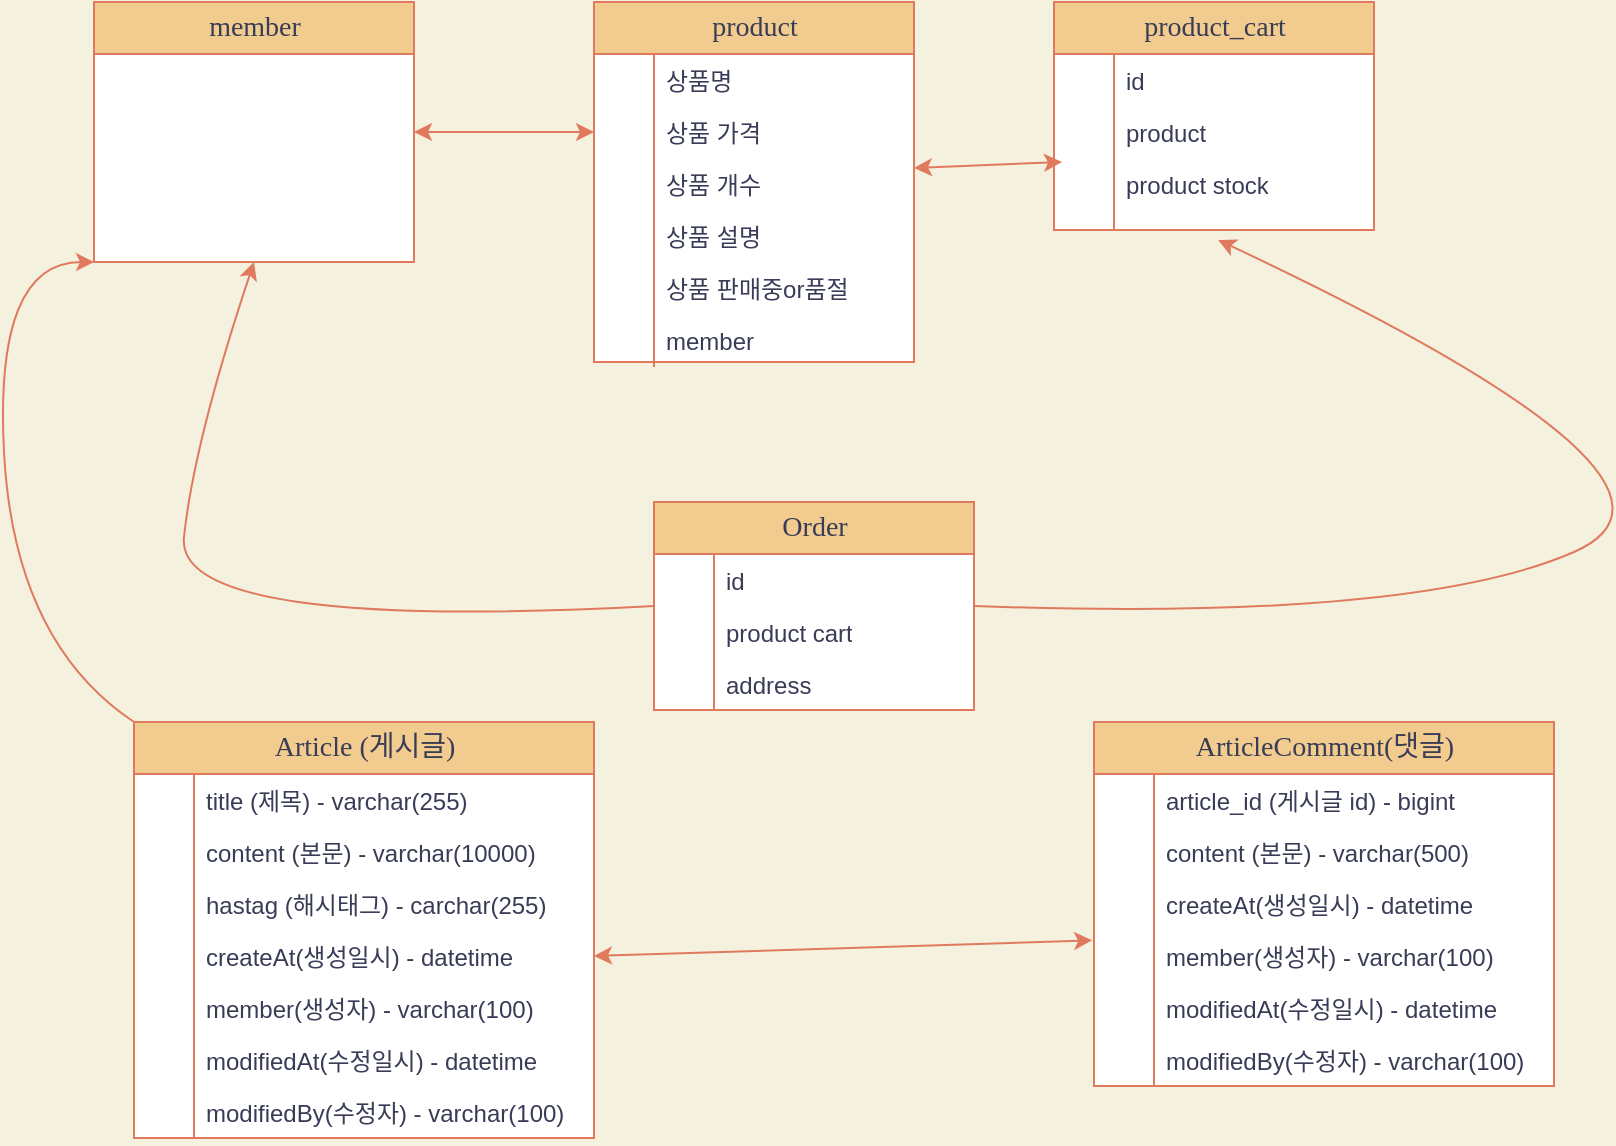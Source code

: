 <mxfile version="20.5.1" type="github">
  <diagram name="Page-1" id="e56a1550-8fbb-45ad-956c-1786394a9013">
    <mxGraphModel dx="995" dy="688" grid="1" gridSize="10" guides="1" tooltips="1" connect="1" arrows="1" fold="1" page="1" pageScale="1" pageWidth="1100" pageHeight="850" background="#F4F1DE" math="0" shadow="0">
      <root>
        <mxCell id="0" />
        <mxCell id="1" parent="0" />
        <mxCell id="2e49270ec7c68f3f-1" value="member" style="swimlane;html=1;fontStyle=0;childLayout=stackLayout;horizontal=1;startSize=26;fillColor=#F2CC8F;horizontalStack=0;resizeParent=1;resizeLast=0;collapsible=1;marginBottom=0;swimlaneFillColor=#ffffff;align=center;rounded=0;shadow=0;comic=0;labelBackgroundColor=none;strokeWidth=1;fontFamily=Verdana;fontSize=14;strokeColor=#E07A5F;fontColor=#393C56;" parent="1" vertex="1">
          <mxGeometry x="100" y="260" width="160" height="130" as="geometry" />
        </mxCell>
        <mxCell id="2e49270ec7c68f3f-8" value="product" style="swimlane;html=1;fontStyle=0;childLayout=stackLayout;horizontal=1;startSize=26;fillColor=#F2CC8F;horizontalStack=0;resizeParent=1;resizeLast=0;collapsible=1;marginBottom=0;swimlaneFillColor=#ffffff;align=center;rounded=0;shadow=0;comic=0;labelBackgroundColor=none;strokeWidth=1;fontFamily=Verdana;fontSize=14;swimlaneLine=1;strokeColor=#E07A5F;fontColor=#393C56;" parent="1" vertex="1">
          <mxGeometry x="350" y="260" width="160" height="180" as="geometry" />
        </mxCell>
        <mxCell id="2e49270ec7c68f3f-13" value="상품명&lt;span style=&quot;white-space: pre;&quot;&gt;	&lt;/span&gt;" style="shape=partialRectangle;top=0;left=0;right=0;bottom=0;html=1;align=left;verticalAlign=top;fillColor=none;spacingLeft=34;spacingRight=4;whiteSpace=wrap;overflow=hidden;rotatable=0;points=[[0,0.5],[1,0.5]];portConstraint=eastwest;dropTarget=0;strokeColor=#E07A5F;fontColor=#393C56;" parent="2e49270ec7c68f3f-8" vertex="1">
          <mxGeometry y="26" width="160" height="26" as="geometry" />
        </mxCell>
        <mxCell id="2e49270ec7c68f3f-14" value="" style="shape=partialRectangle;top=0;left=0;bottom=0;html=1;fillColor=none;align=left;verticalAlign=top;spacingLeft=4;spacingRight=4;whiteSpace=wrap;overflow=hidden;rotatable=0;points=[];portConstraint=eastwest;part=1;strokeColor=#E07A5F;fontColor=#393C56;" parent="2e49270ec7c68f3f-13" vertex="1" connectable="0">
          <mxGeometry width="30" height="26" as="geometry" />
        </mxCell>
        <mxCell id="2e49270ec7c68f3f-15" value="상품 가격&lt;span style=&quot;white-space: pre;&quot;&gt;	&lt;/span&gt;" style="shape=partialRectangle;top=0;left=0;right=0;bottom=0;html=1;align=left;verticalAlign=top;fillColor=none;spacingLeft=34;spacingRight=4;whiteSpace=wrap;overflow=hidden;rotatable=0;points=[[0,0.5],[1,0.5]];portConstraint=eastwest;dropTarget=0;strokeColor=#E07A5F;fontColor=#393C56;" parent="2e49270ec7c68f3f-8" vertex="1">
          <mxGeometry y="52" width="160" height="26" as="geometry" />
        </mxCell>
        <mxCell id="2e49270ec7c68f3f-16" value="" style="shape=partialRectangle;top=0;left=0;bottom=0;html=1;fillColor=none;align=left;verticalAlign=top;spacingLeft=4;spacingRight=4;whiteSpace=wrap;overflow=hidden;rotatable=0;points=[];portConstraint=eastwest;part=1;strokeColor=#E07A5F;fontColor=#393C56;" parent="2e49270ec7c68f3f-15" vertex="1" connectable="0">
          <mxGeometry width="30" height="26" as="geometry" />
        </mxCell>
        <mxCell id="5-Mc-pilX_fvRu77nyS3-24" value="상품 개수" style="shape=partialRectangle;top=0;left=0;right=0;bottom=0;html=1;align=left;verticalAlign=top;fillColor=none;spacingLeft=34;spacingRight=4;whiteSpace=wrap;overflow=hidden;rotatable=0;points=[[0,0.5],[1,0.5]];portConstraint=eastwest;dropTarget=0;strokeColor=#E07A5F;fontColor=#393C56;" vertex="1" parent="2e49270ec7c68f3f-8">
          <mxGeometry y="78" width="160" height="26" as="geometry" />
        </mxCell>
        <mxCell id="5-Mc-pilX_fvRu77nyS3-25" value="" style="shape=partialRectangle;top=0;left=0;bottom=0;html=1;fillColor=none;align=left;verticalAlign=top;spacingLeft=4;spacingRight=4;whiteSpace=wrap;overflow=hidden;rotatable=0;points=[];portConstraint=eastwest;part=1;strokeColor=#E07A5F;fontColor=#393C56;" vertex="1" connectable="0" parent="5-Mc-pilX_fvRu77nyS3-24">
          <mxGeometry width="30" height="26" as="geometry" />
        </mxCell>
        <mxCell id="5-Mc-pilX_fvRu77nyS3-28" value="상품 설명" style="shape=partialRectangle;top=0;left=0;right=0;bottom=0;html=1;align=left;verticalAlign=top;fillColor=none;spacingLeft=34;spacingRight=4;whiteSpace=wrap;overflow=hidden;rotatable=0;points=[[0,0.5],[1,0.5]];portConstraint=eastwest;dropTarget=0;strokeColor=#E07A5F;fontColor=#393C56;" vertex="1" parent="2e49270ec7c68f3f-8">
          <mxGeometry y="104" width="160" height="26" as="geometry" />
        </mxCell>
        <mxCell id="5-Mc-pilX_fvRu77nyS3-29" value="" style="shape=partialRectangle;top=0;left=0;bottom=0;html=1;fillColor=none;align=left;verticalAlign=top;spacingLeft=4;spacingRight=4;whiteSpace=wrap;overflow=hidden;rotatable=0;points=[];portConstraint=eastwest;part=1;strokeColor=#E07A5F;fontColor=#393C56;" vertex="1" connectable="0" parent="5-Mc-pilX_fvRu77nyS3-28">
          <mxGeometry width="30" height="26" as="geometry" />
        </mxCell>
        <mxCell id="5-Mc-pilX_fvRu77nyS3-30" value="상품 판매중or품절" style="shape=partialRectangle;top=0;left=0;right=0;bottom=0;html=1;align=left;verticalAlign=top;fillColor=none;spacingLeft=34;spacingRight=4;whiteSpace=wrap;overflow=hidden;rotatable=0;points=[[0,0.5],[1,0.5]];portConstraint=eastwest;dropTarget=0;strokeColor=#E07A5F;fontColor=#393C56;" vertex="1" parent="2e49270ec7c68f3f-8">
          <mxGeometry y="130" width="160" height="26" as="geometry" />
        </mxCell>
        <mxCell id="5-Mc-pilX_fvRu77nyS3-31" value="" style="shape=partialRectangle;top=0;left=0;bottom=0;html=1;fillColor=none;align=left;verticalAlign=top;spacingLeft=4;spacingRight=4;whiteSpace=wrap;overflow=hidden;rotatable=0;points=[];portConstraint=eastwest;part=1;strokeColor=#E07A5F;fontColor=#393C56;" vertex="1" connectable="0" parent="5-Mc-pilX_fvRu77nyS3-30">
          <mxGeometry width="30" height="26" as="geometry" />
        </mxCell>
        <mxCell id="5-Mc-pilX_fvRu77nyS3-7" value="product_cart" style="swimlane;html=1;fontStyle=0;childLayout=stackLayout;horizontal=1;startSize=26;fillColor=#F2CC8F;horizontalStack=0;resizeParent=1;resizeLast=0;collapsible=1;marginBottom=0;swimlaneFillColor=#ffffff;align=center;rounded=0;shadow=0;comic=0;labelBackgroundColor=none;strokeWidth=1;fontFamily=Verdana;fontSize=14;swimlaneLine=1;strokeColor=#E07A5F;fontColor=#393C56;" vertex="1" parent="1">
          <mxGeometry x="580" y="260" width="160" height="114" as="geometry" />
        </mxCell>
        <mxCell id="5-Mc-pilX_fvRu77nyS3-10" value="id" style="shape=partialRectangle;top=0;left=0;right=0;bottom=0;html=1;align=left;verticalAlign=top;fillColor=none;spacingLeft=34;spacingRight=4;whiteSpace=wrap;overflow=hidden;rotatable=0;points=[[0,0.5],[1,0.5]];portConstraint=eastwest;dropTarget=0;strokeColor=#E07A5F;fontColor=#393C56;" vertex="1" parent="5-Mc-pilX_fvRu77nyS3-7">
          <mxGeometry y="26" width="160" height="26" as="geometry" />
        </mxCell>
        <mxCell id="5-Mc-pilX_fvRu77nyS3-11" value="" style="shape=partialRectangle;top=0;left=0;bottom=0;html=1;fillColor=none;align=left;verticalAlign=top;spacingLeft=4;spacingRight=4;whiteSpace=wrap;overflow=hidden;rotatable=0;points=[];portConstraint=eastwest;part=1;strokeColor=#E07A5F;fontColor=#393C56;" vertex="1" connectable="0" parent="5-Mc-pilX_fvRu77nyS3-10">
          <mxGeometry width="30" height="26" as="geometry" />
        </mxCell>
        <mxCell id="5-Mc-pilX_fvRu77nyS3-12" value="product" style="shape=partialRectangle;top=0;left=0;right=0;bottom=0;html=1;align=left;verticalAlign=top;fillColor=none;spacingLeft=34;spacingRight=4;whiteSpace=wrap;overflow=hidden;rotatable=0;points=[[0,0.5],[1,0.5]];portConstraint=eastwest;dropTarget=0;strokeColor=#E07A5F;fontColor=#393C56;" vertex="1" parent="5-Mc-pilX_fvRu77nyS3-7">
          <mxGeometry y="52" width="160" height="26" as="geometry" />
        </mxCell>
        <mxCell id="5-Mc-pilX_fvRu77nyS3-13" value="" style="shape=partialRectangle;top=0;left=0;bottom=0;html=1;fillColor=none;align=left;verticalAlign=top;spacingLeft=4;spacingRight=4;whiteSpace=wrap;overflow=hidden;rotatable=0;points=[];portConstraint=eastwest;part=1;strokeColor=#E07A5F;fontColor=#393C56;" vertex="1" connectable="0" parent="5-Mc-pilX_fvRu77nyS3-12">
          <mxGeometry width="30" height="26" as="geometry" />
        </mxCell>
        <mxCell id="5-Mc-pilX_fvRu77nyS3-14" value="product stock" style="shape=partialRectangle;top=0;left=0;right=0;bottom=0;html=1;align=left;verticalAlign=top;fillColor=none;spacingLeft=34;spacingRight=4;whiteSpace=wrap;overflow=hidden;rotatable=0;points=[[0,0.5],[1,0.5]];portConstraint=eastwest;dropTarget=0;strokeColor=#E07A5F;fontColor=#393C56;" vertex="1" parent="5-Mc-pilX_fvRu77nyS3-7">
          <mxGeometry y="78" width="160" height="26" as="geometry" />
        </mxCell>
        <mxCell id="5-Mc-pilX_fvRu77nyS3-15" value="" style="shape=partialRectangle;top=0;left=0;bottom=0;html=1;fillColor=none;align=left;verticalAlign=top;spacingLeft=4;spacingRight=4;whiteSpace=wrap;overflow=hidden;rotatable=0;points=[];portConstraint=eastwest;part=1;strokeColor=#E07A5F;fontColor=#393C56;" vertex="1" connectable="0" parent="5-Mc-pilX_fvRu77nyS3-14">
          <mxGeometry width="30" height="26" as="geometry" />
        </mxCell>
        <mxCell id="5-Mc-pilX_fvRu77nyS3-16" value="" style="shape=partialRectangle;top=0;left=0;right=0;bottom=0;html=1;align=left;verticalAlign=top;fillColor=none;spacingLeft=34;spacingRight=4;whiteSpace=wrap;overflow=hidden;rotatable=0;points=[[0,0.5],[1,0.5]];portConstraint=eastwest;dropTarget=0;strokeColor=#E07A5F;fontColor=#393C56;" vertex="1" parent="5-Mc-pilX_fvRu77nyS3-7">
          <mxGeometry y="104" width="160" height="10" as="geometry" />
        </mxCell>
        <mxCell id="5-Mc-pilX_fvRu77nyS3-17" value="" style="shape=partialRectangle;top=0;left=0;bottom=0;html=1;fillColor=none;align=left;verticalAlign=top;spacingLeft=4;spacingRight=4;whiteSpace=wrap;overflow=hidden;rotatable=0;points=[];portConstraint=eastwest;part=1;strokeColor=#E07A5F;fontColor=#393C56;" vertex="1" connectable="0" parent="5-Mc-pilX_fvRu77nyS3-16">
          <mxGeometry width="30" height="10" as="geometry" />
        </mxCell>
        <mxCell id="5-Mc-pilX_fvRu77nyS3-26" value="" style="endArrow=classic;startArrow=classic;html=1;rounded=0;exitX=1;exitY=0.5;exitDx=0;exitDy=0;entryX=0;entryY=0.5;entryDx=0;entryDy=0;labelBackgroundColor=#F4F1DE;strokeColor=#E07A5F;fontColor=#393C56;" edge="1" parent="1" source="2e49270ec7c68f3f-1" target="2e49270ec7c68f3f-15">
          <mxGeometry width="50" height="50" relative="1" as="geometry">
            <mxPoint x="260" y="299" as="sourcePoint" />
            <mxPoint x="860" y="550" as="targetPoint" />
          </mxGeometry>
        </mxCell>
        <mxCell id="5-Mc-pilX_fvRu77nyS3-27" value="" style="endArrow=classic;startArrow=classic;html=1;rounded=0;exitX=1;exitY=1.192;exitDx=0;exitDy=0;exitPerimeter=0;entryX=0.025;entryY=0.077;entryDx=0;entryDy=0;entryPerimeter=0;labelBackgroundColor=#F4F1DE;strokeColor=#E07A5F;fontColor=#393C56;" edge="1" parent="1" source="2e49270ec7c68f3f-15" target="5-Mc-pilX_fvRu77nyS3-14">
          <mxGeometry width="50" height="50" relative="1" as="geometry">
            <mxPoint x="500" y="348" as="sourcePoint" />
            <mxPoint x="580" y="350" as="targetPoint" />
          </mxGeometry>
        </mxCell>
        <mxCell id="5-Mc-pilX_fvRu77nyS3-32" value="member" style="shape=partialRectangle;top=0;left=0;right=0;bottom=0;html=1;align=left;verticalAlign=top;fillColor=none;spacingLeft=34;spacingRight=4;whiteSpace=wrap;overflow=hidden;rotatable=0;points=[[0,0.5],[1,0.5]];portConstraint=eastwest;dropTarget=0;strokeColor=#E07A5F;fontColor=#393C56;" vertex="1" parent="1">
          <mxGeometry x="350" y="416" width="160" height="26" as="geometry" />
        </mxCell>
        <mxCell id="5-Mc-pilX_fvRu77nyS3-33" value="" style="shape=partialRectangle;top=0;left=0;bottom=0;html=1;fillColor=none;align=left;verticalAlign=top;spacingLeft=4;spacingRight=4;whiteSpace=wrap;overflow=hidden;rotatable=0;points=[];portConstraint=eastwest;part=1;strokeColor=#E07A5F;fontColor=#393C56;" vertex="1" connectable="0" parent="5-Mc-pilX_fvRu77nyS3-32">
          <mxGeometry width="30" height="26" as="geometry" />
        </mxCell>
        <mxCell id="5-Mc-pilX_fvRu77nyS3-34" value="Order" style="swimlane;html=1;fontStyle=0;childLayout=stackLayout;horizontal=1;startSize=26;fillColor=#F2CC8F;horizontalStack=0;resizeParent=1;resizeLast=0;collapsible=1;marginBottom=0;swimlaneFillColor=#ffffff;align=center;rounded=0;shadow=0;comic=0;labelBackgroundColor=none;strokeWidth=1;fontFamily=Verdana;fontSize=14;strokeColor=#E07A5F;fontColor=#393C56;" vertex="1" parent="1">
          <mxGeometry x="380" y="510" width="160" height="104" as="geometry" />
        </mxCell>
        <mxCell id="5-Mc-pilX_fvRu77nyS3-41" value="id" style="shape=partialRectangle;top=0;left=0;right=0;bottom=0;html=1;align=left;verticalAlign=top;fillColor=none;spacingLeft=34;spacingRight=4;whiteSpace=wrap;overflow=hidden;rotatable=0;points=[[0,0.5],[1,0.5]];portConstraint=eastwest;dropTarget=0;strokeColor=#E07A5F;fontColor=#393C56;" vertex="1" parent="5-Mc-pilX_fvRu77nyS3-34">
          <mxGeometry y="26" width="160" height="26" as="geometry" />
        </mxCell>
        <mxCell id="5-Mc-pilX_fvRu77nyS3-42" value="" style="shape=partialRectangle;top=0;left=0;bottom=0;html=1;fillColor=none;align=left;verticalAlign=top;spacingLeft=4;spacingRight=4;whiteSpace=wrap;overflow=hidden;rotatable=0;points=[];portConstraint=eastwest;part=1;strokeColor=#E07A5F;fontColor=#393C56;" vertex="1" connectable="0" parent="5-Mc-pilX_fvRu77nyS3-41">
          <mxGeometry width="30" height="26" as="geometry" />
        </mxCell>
        <mxCell id="5-Mc-pilX_fvRu77nyS3-43" value="product cart" style="shape=partialRectangle;top=0;left=0;right=0;bottom=0;html=1;align=left;verticalAlign=top;fillColor=none;spacingLeft=34;spacingRight=4;whiteSpace=wrap;overflow=hidden;rotatable=0;points=[[0,0.5],[1,0.5]];portConstraint=eastwest;dropTarget=0;strokeColor=#E07A5F;fontColor=#393C56;" vertex="1" parent="5-Mc-pilX_fvRu77nyS3-34">
          <mxGeometry y="52" width="160" height="26" as="geometry" />
        </mxCell>
        <mxCell id="5-Mc-pilX_fvRu77nyS3-44" value="" style="shape=partialRectangle;top=0;left=0;bottom=0;html=1;fillColor=none;align=left;verticalAlign=top;spacingLeft=4;spacingRight=4;whiteSpace=wrap;overflow=hidden;rotatable=0;points=[];portConstraint=eastwest;part=1;strokeColor=#E07A5F;fontColor=#393C56;" vertex="1" connectable="0" parent="5-Mc-pilX_fvRu77nyS3-43">
          <mxGeometry width="30" height="26" as="geometry" />
        </mxCell>
        <mxCell id="5-Mc-pilX_fvRu77nyS3-45" value="address" style="shape=partialRectangle;top=0;left=0;right=0;bottom=0;html=1;align=left;verticalAlign=top;fillColor=none;spacingLeft=34;spacingRight=4;whiteSpace=wrap;overflow=hidden;rotatable=0;points=[[0,0.5],[1,0.5]];portConstraint=eastwest;dropTarget=0;strokeColor=#E07A5F;fontColor=#393C56;" vertex="1" parent="5-Mc-pilX_fvRu77nyS3-34">
          <mxGeometry y="78" width="160" height="26" as="geometry" />
        </mxCell>
        <mxCell id="5-Mc-pilX_fvRu77nyS3-46" value="" style="shape=partialRectangle;top=0;left=0;bottom=0;html=1;fillColor=none;align=left;verticalAlign=top;spacingLeft=4;spacingRight=4;whiteSpace=wrap;overflow=hidden;rotatable=0;points=[];portConstraint=eastwest;part=1;strokeColor=#E07A5F;fontColor=#393C56;" vertex="1" connectable="0" parent="5-Mc-pilX_fvRu77nyS3-45">
          <mxGeometry width="30" height="26" as="geometry" />
        </mxCell>
        <mxCell id="5-Mc-pilX_fvRu77nyS3-39" value="" style="curved=1;endArrow=classic;html=1;rounded=0;entryX=0.5;entryY=1;entryDx=0;entryDy=0;exitX=0;exitY=0.5;exitDx=0;exitDy=0;labelBackgroundColor=#F4F1DE;strokeColor=#E07A5F;fontColor=#393C56;" edge="1" parent="1" source="5-Mc-pilX_fvRu77nyS3-34" target="2e49270ec7c68f3f-1">
          <mxGeometry width="50" height="50" relative="1" as="geometry">
            <mxPoint x="370" y="490" as="sourcePoint" />
            <mxPoint x="420" y="440" as="targetPoint" />
            <Array as="points">
              <mxPoint x="140" y="575" />
              <mxPoint x="150" y="480" />
            </Array>
          </mxGeometry>
        </mxCell>
        <mxCell id="5-Mc-pilX_fvRu77nyS3-40" value="" style="curved=1;endArrow=classic;html=1;rounded=0;entryX=0.513;entryY=1.5;entryDx=0;entryDy=0;exitX=1;exitY=0.5;exitDx=0;exitDy=0;entryPerimeter=0;labelBackgroundColor=#F4F1DE;strokeColor=#E07A5F;fontColor=#393C56;" edge="1" parent="1" source="5-Mc-pilX_fvRu77nyS3-34" target="5-Mc-pilX_fvRu77nyS3-16">
          <mxGeometry width="50" height="50" relative="1" as="geometry">
            <mxPoint x="390" y="585" as="sourcePoint" />
            <mxPoint x="190" y="400" as="targetPoint" />
            <Array as="points">
              <mxPoint x="760" y="570" />
              <mxPoint x="920" y="500" />
            </Array>
          </mxGeometry>
        </mxCell>
        <mxCell id="5-Mc-pilX_fvRu77nyS3-49" value="Article (게시글)" style="swimlane;html=1;fontStyle=0;childLayout=stackLayout;horizontal=1;startSize=26;fillColor=#F2CC8F;horizontalStack=0;resizeParent=1;resizeLast=0;collapsible=1;marginBottom=0;swimlaneFillColor=#ffffff;align=center;rounded=0;shadow=0;comic=0;labelBackgroundColor=none;strokeWidth=1;fontFamily=Verdana;fontSize=14;strokeColor=#E07A5F;fontColor=#393C56;" vertex="1" parent="1">
          <mxGeometry x="120" y="620" width="230" height="208" as="geometry" />
        </mxCell>
        <mxCell id="5-Mc-pilX_fvRu77nyS3-50" value="title (제목) - varchar(255)" style="shape=partialRectangle;top=0;left=0;right=0;bottom=0;html=1;align=left;verticalAlign=top;fillColor=none;spacingLeft=34;spacingRight=4;whiteSpace=wrap;overflow=hidden;rotatable=0;points=[[0,0.5],[1,0.5]];portConstraint=eastwest;dropTarget=0;strokeColor=#E07A5F;fontColor=#393C56;" vertex="1" parent="5-Mc-pilX_fvRu77nyS3-49">
          <mxGeometry y="26" width="230" height="26" as="geometry" />
        </mxCell>
        <mxCell id="5-Mc-pilX_fvRu77nyS3-51" value="" style="shape=partialRectangle;top=0;left=0;bottom=0;html=1;fillColor=none;align=left;verticalAlign=top;spacingLeft=4;spacingRight=4;whiteSpace=wrap;overflow=hidden;rotatable=0;points=[];portConstraint=eastwest;part=1;strokeColor=#E07A5F;fontColor=#393C56;" vertex="1" connectable="0" parent="5-Mc-pilX_fvRu77nyS3-50">
          <mxGeometry width="30" height="26" as="geometry" />
        </mxCell>
        <mxCell id="5-Mc-pilX_fvRu77nyS3-52" value="content (본문) - varchar(10000)" style="shape=partialRectangle;top=0;left=0;right=0;bottom=0;html=1;align=left;verticalAlign=top;fillColor=none;spacingLeft=34;spacingRight=4;whiteSpace=wrap;overflow=hidden;rotatable=0;points=[[0,0.5],[1,0.5]];portConstraint=eastwest;dropTarget=0;strokeColor=#E07A5F;fontColor=#393C56;" vertex="1" parent="5-Mc-pilX_fvRu77nyS3-49">
          <mxGeometry y="52" width="230" height="26" as="geometry" />
        </mxCell>
        <mxCell id="5-Mc-pilX_fvRu77nyS3-53" value="" style="shape=partialRectangle;top=0;left=0;bottom=0;html=1;fillColor=none;align=left;verticalAlign=top;spacingLeft=4;spacingRight=4;whiteSpace=wrap;overflow=hidden;rotatable=0;points=[];portConstraint=eastwest;part=1;strokeColor=#E07A5F;fontColor=#393C56;" vertex="1" connectable="0" parent="5-Mc-pilX_fvRu77nyS3-52">
          <mxGeometry width="30" height="26" as="geometry" />
        </mxCell>
        <mxCell id="5-Mc-pilX_fvRu77nyS3-54" value="hastag (해시태그) - carchar(255)" style="shape=partialRectangle;top=0;left=0;right=0;bottom=0;html=1;align=left;verticalAlign=top;fillColor=none;spacingLeft=34;spacingRight=4;whiteSpace=wrap;overflow=hidden;rotatable=0;points=[[0,0.5],[1,0.5]];portConstraint=eastwest;dropTarget=0;strokeColor=#E07A5F;fontColor=#393C56;" vertex="1" parent="5-Mc-pilX_fvRu77nyS3-49">
          <mxGeometry y="78" width="230" height="26" as="geometry" />
        </mxCell>
        <mxCell id="5-Mc-pilX_fvRu77nyS3-55" value="" style="shape=partialRectangle;top=0;left=0;bottom=0;html=1;fillColor=none;align=left;verticalAlign=top;spacingLeft=4;spacingRight=4;whiteSpace=wrap;overflow=hidden;rotatable=0;points=[];portConstraint=eastwest;part=1;strokeColor=#E07A5F;fontColor=#393C56;" vertex="1" connectable="0" parent="5-Mc-pilX_fvRu77nyS3-54">
          <mxGeometry width="30" height="26" as="geometry" />
        </mxCell>
        <mxCell id="5-Mc-pilX_fvRu77nyS3-56" value="createAt(생성일시) - datetime" style="shape=partialRectangle;top=0;left=0;right=0;bottom=0;html=1;align=left;verticalAlign=top;fillColor=none;spacingLeft=34;spacingRight=4;whiteSpace=wrap;overflow=hidden;rotatable=0;points=[[0,0.5],[1,0.5]];portConstraint=eastwest;dropTarget=0;strokeColor=#E07A5F;fontColor=#393C56;" vertex="1" parent="5-Mc-pilX_fvRu77nyS3-49">
          <mxGeometry y="104" width="230" height="26" as="geometry" />
        </mxCell>
        <mxCell id="5-Mc-pilX_fvRu77nyS3-57" value="" style="shape=partialRectangle;top=0;left=0;bottom=0;html=1;fillColor=none;align=left;verticalAlign=top;spacingLeft=4;spacingRight=4;whiteSpace=wrap;overflow=hidden;rotatable=0;points=[];portConstraint=eastwest;part=1;strokeColor=#E07A5F;fontColor=#393C56;" vertex="1" connectable="0" parent="5-Mc-pilX_fvRu77nyS3-56">
          <mxGeometry width="30" height="26" as="geometry" />
        </mxCell>
        <mxCell id="5-Mc-pilX_fvRu77nyS3-58" value="member(생성자) - varchar(100)" style="shape=partialRectangle;top=0;left=0;right=0;bottom=0;html=1;align=left;verticalAlign=top;fillColor=none;spacingLeft=34;spacingRight=4;whiteSpace=wrap;overflow=hidden;rotatable=0;points=[[0,0.5],[1,0.5]];portConstraint=eastwest;dropTarget=0;strokeColor=#E07A5F;fontColor=#393C56;" vertex="1" parent="5-Mc-pilX_fvRu77nyS3-49">
          <mxGeometry y="130" width="230" height="26" as="geometry" />
        </mxCell>
        <mxCell id="5-Mc-pilX_fvRu77nyS3-59" value="" style="shape=partialRectangle;top=0;left=0;bottom=0;html=1;fillColor=none;align=left;verticalAlign=top;spacingLeft=4;spacingRight=4;whiteSpace=wrap;overflow=hidden;rotatable=0;points=[];portConstraint=eastwest;part=1;strokeColor=#E07A5F;fontColor=#393C56;" vertex="1" connectable="0" parent="5-Mc-pilX_fvRu77nyS3-58">
          <mxGeometry width="30" height="26" as="geometry" />
        </mxCell>
        <mxCell id="5-Mc-pilX_fvRu77nyS3-60" value="modifiedAt(수정일시) - datetime" style="shape=partialRectangle;top=0;left=0;right=0;bottom=0;html=1;align=left;verticalAlign=top;fillColor=none;spacingLeft=34;spacingRight=4;whiteSpace=wrap;overflow=hidden;rotatable=0;points=[[0,0.5],[1,0.5]];portConstraint=eastwest;dropTarget=0;strokeColor=#E07A5F;fontColor=#393C56;" vertex="1" parent="5-Mc-pilX_fvRu77nyS3-49">
          <mxGeometry y="156" width="230" height="26" as="geometry" />
        </mxCell>
        <mxCell id="5-Mc-pilX_fvRu77nyS3-61" value="" style="shape=partialRectangle;top=0;left=0;bottom=0;html=1;fillColor=none;align=left;verticalAlign=top;spacingLeft=4;spacingRight=4;whiteSpace=wrap;overflow=hidden;rotatable=0;points=[];portConstraint=eastwest;part=1;strokeColor=#E07A5F;fontColor=#393C56;" vertex="1" connectable="0" parent="5-Mc-pilX_fvRu77nyS3-60">
          <mxGeometry width="30" height="26" as="geometry" />
        </mxCell>
        <mxCell id="5-Mc-pilX_fvRu77nyS3-62" value="modifiedBy(수정자) - varchar(100)" style="shape=partialRectangle;top=0;left=0;right=0;bottom=0;html=1;align=left;verticalAlign=top;fillColor=none;spacingLeft=34;spacingRight=4;whiteSpace=wrap;overflow=hidden;rotatable=0;points=[[0,0.5],[1,0.5]];portConstraint=eastwest;dropTarget=0;strokeColor=#E07A5F;fontColor=#393C56;" vertex="1" parent="5-Mc-pilX_fvRu77nyS3-49">
          <mxGeometry y="182" width="230" height="26" as="geometry" />
        </mxCell>
        <mxCell id="5-Mc-pilX_fvRu77nyS3-63" value="" style="shape=partialRectangle;top=0;left=0;bottom=0;html=1;fillColor=none;align=left;verticalAlign=top;spacingLeft=4;spacingRight=4;whiteSpace=wrap;overflow=hidden;rotatable=0;points=[];portConstraint=eastwest;part=1;strokeColor=#E07A5F;fontColor=#393C56;" vertex="1" connectable="0" parent="5-Mc-pilX_fvRu77nyS3-62">
          <mxGeometry width="30" height="26" as="geometry" />
        </mxCell>
        <mxCell id="5-Mc-pilX_fvRu77nyS3-64" value="ArticleComment(댓글)" style="swimlane;html=1;fontStyle=0;childLayout=stackLayout;horizontal=1;startSize=26;fillColor=#F2CC8F;horizontalStack=0;resizeParent=1;resizeLast=0;collapsible=1;marginBottom=0;swimlaneFillColor=#ffffff;align=center;rounded=0;shadow=0;comic=0;labelBackgroundColor=none;strokeWidth=1;fontFamily=Verdana;fontSize=14;strokeColor=#E07A5F;fontColor=#393C56;" vertex="1" parent="1">
          <mxGeometry x="600" y="620" width="230" height="182" as="geometry" />
        </mxCell>
        <mxCell id="5-Mc-pilX_fvRu77nyS3-65" value="article_id (게시글 id) - bigint" style="shape=partialRectangle;top=0;left=0;right=0;bottom=0;html=1;align=left;verticalAlign=top;fillColor=none;spacingLeft=34;spacingRight=4;whiteSpace=wrap;overflow=hidden;rotatable=0;points=[[0,0.5],[1,0.5]];portConstraint=eastwest;dropTarget=0;strokeColor=#E07A5F;fontColor=#393C56;" vertex="1" parent="5-Mc-pilX_fvRu77nyS3-64">
          <mxGeometry y="26" width="230" height="26" as="geometry" />
        </mxCell>
        <mxCell id="5-Mc-pilX_fvRu77nyS3-66" value="" style="shape=partialRectangle;top=0;left=0;bottom=0;html=1;fillColor=none;align=left;verticalAlign=top;spacingLeft=4;spacingRight=4;whiteSpace=wrap;overflow=hidden;rotatable=0;points=[];portConstraint=eastwest;part=1;strokeColor=#E07A5F;fontColor=#393C56;" vertex="1" connectable="0" parent="5-Mc-pilX_fvRu77nyS3-65">
          <mxGeometry width="30" height="26" as="geometry" />
        </mxCell>
        <mxCell id="5-Mc-pilX_fvRu77nyS3-67" value="content (본문) - varchar(500)" style="shape=partialRectangle;top=0;left=0;right=0;bottom=0;html=1;align=left;verticalAlign=top;fillColor=none;spacingLeft=34;spacingRight=4;whiteSpace=wrap;overflow=hidden;rotatable=0;points=[[0,0.5],[1,0.5]];portConstraint=eastwest;dropTarget=0;strokeColor=#E07A5F;fontColor=#393C56;" vertex="1" parent="5-Mc-pilX_fvRu77nyS3-64">
          <mxGeometry y="52" width="230" height="26" as="geometry" />
        </mxCell>
        <mxCell id="5-Mc-pilX_fvRu77nyS3-68" value="" style="shape=partialRectangle;top=0;left=0;bottom=0;html=1;fillColor=none;align=left;verticalAlign=top;spacingLeft=4;spacingRight=4;whiteSpace=wrap;overflow=hidden;rotatable=0;points=[];portConstraint=eastwest;part=1;strokeColor=#E07A5F;fontColor=#393C56;" vertex="1" connectable="0" parent="5-Mc-pilX_fvRu77nyS3-67">
          <mxGeometry width="30" height="26" as="geometry" />
        </mxCell>
        <mxCell id="5-Mc-pilX_fvRu77nyS3-71" value="createAt(생성일시) - datetime" style="shape=partialRectangle;top=0;left=0;right=0;bottom=0;html=1;align=left;verticalAlign=top;fillColor=none;spacingLeft=34;spacingRight=4;whiteSpace=wrap;overflow=hidden;rotatable=0;points=[[0,0.5],[1,0.5]];portConstraint=eastwest;dropTarget=0;strokeColor=#E07A5F;fontColor=#393C56;" vertex="1" parent="5-Mc-pilX_fvRu77nyS3-64">
          <mxGeometry y="78" width="230" height="26" as="geometry" />
        </mxCell>
        <mxCell id="5-Mc-pilX_fvRu77nyS3-72" value="" style="shape=partialRectangle;top=0;left=0;bottom=0;html=1;fillColor=none;align=left;verticalAlign=top;spacingLeft=4;spacingRight=4;whiteSpace=wrap;overflow=hidden;rotatable=0;points=[];portConstraint=eastwest;part=1;strokeColor=#E07A5F;fontColor=#393C56;" vertex="1" connectable="0" parent="5-Mc-pilX_fvRu77nyS3-71">
          <mxGeometry width="30" height="26" as="geometry" />
        </mxCell>
        <mxCell id="5-Mc-pilX_fvRu77nyS3-73" value="member(생성자) - varchar(100)" style="shape=partialRectangle;top=0;left=0;right=0;bottom=0;html=1;align=left;verticalAlign=top;fillColor=none;spacingLeft=34;spacingRight=4;whiteSpace=wrap;overflow=hidden;rotatable=0;points=[[0,0.5],[1,0.5]];portConstraint=eastwest;dropTarget=0;strokeColor=#E07A5F;fontColor=#393C56;" vertex="1" parent="5-Mc-pilX_fvRu77nyS3-64">
          <mxGeometry y="104" width="230" height="26" as="geometry" />
        </mxCell>
        <mxCell id="5-Mc-pilX_fvRu77nyS3-74" value="" style="shape=partialRectangle;top=0;left=0;bottom=0;html=1;fillColor=none;align=left;verticalAlign=top;spacingLeft=4;spacingRight=4;whiteSpace=wrap;overflow=hidden;rotatable=0;points=[];portConstraint=eastwest;part=1;strokeColor=#E07A5F;fontColor=#393C56;" vertex="1" connectable="0" parent="5-Mc-pilX_fvRu77nyS3-73">
          <mxGeometry width="30" height="26" as="geometry" />
        </mxCell>
        <mxCell id="5-Mc-pilX_fvRu77nyS3-75" value="modifiedAt(수정일시) - datetime" style="shape=partialRectangle;top=0;left=0;right=0;bottom=0;html=1;align=left;verticalAlign=top;fillColor=none;spacingLeft=34;spacingRight=4;whiteSpace=wrap;overflow=hidden;rotatable=0;points=[[0,0.5],[1,0.5]];portConstraint=eastwest;dropTarget=0;strokeColor=#E07A5F;fontColor=#393C56;" vertex="1" parent="5-Mc-pilX_fvRu77nyS3-64">
          <mxGeometry y="130" width="230" height="26" as="geometry" />
        </mxCell>
        <mxCell id="5-Mc-pilX_fvRu77nyS3-76" value="" style="shape=partialRectangle;top=0;left=0;bottom=0;html=1;fillColor=none;align=left;verticalAlign=top;spacingLeft=4;spacingRight=4;whiteSpace=wrap;overflow=hidden;rotatable=0;points=[];portConstraint=eastwest;part=1;strokeColor=#E07A5F;fontColor=#393C56;" vertex="1" connectable="0" parent="5-Mc-pilX_fvRu77nyS3-75">
          <mxGeometry width="30" height="26" as="geometry" />
        </mxCell>
        <mxCell id="5-Mc-pilX_fvRu77nyS3-77" value="modifiedBy(수정자) - varchar(100)" style="shape=partialRectangle;top=0;left=0;right=0;bottom=0;html=1;align=left;verticalAlign=top;fillColor=none;spacingLeft=34;spacingRight=4;whiteSpace=wrap;overflow=hidden;rotatable=0;points=[[0,0.5],[1,0.5]];portConstraint=eastwest;dropTarget=0;strokeColor=#E07A5F;fontColor=#393C56;" vertex="1" parent="5-Mc-pilX_fvRu77nyS3-64">
          <mxGeometry y="156" width="230" height="26" as="geometry" />
        </mxCell>
        <mxCell id="5-Mc-pilX_fvRu77nyS3-78" value="" style="shape=partialRectangle;top=0;left=0;bottom=0;html=1;fillColor=none;align=left;verticalAlign=top;spacingLeft=4;spacingRight=4;whiteSpace=wrap;overflow=hidden;rotatable=0;points=[];portConstraint=eastwest;part=1;strokeColor=#E07A5F;fontColor=#393C56;" vertex="1" connectable="0" parent="5-Mc-pilX_fvRu77nyS3-77">
          <mxGeometry width="30" height="26" as="geometry" />
        </mxCell>
        <mxCell id="5-Mc-pilX_fvRu77nyS3-79" value="" style="endArrow=classic;startArrow=classic;html=1;rounded=0;exitX=1;exitY=0.5;exitDx=0;exitDy=0;entryX=-0.004;entryY=0.199;entryDx=0;entryDy=0;entryPerimeter=0;labelBackgroundColor=#F4F1DE;strokeColor=#E07A5F;fontColor=#393C56;" edge="1" parent="1" source="5-Mc-pilX_fvRu77nyS3-56" target="5-Mc-pilX_fvRu77nyS3-73">
          <mxGeometry width="50" height="50" relative="1" as="geometry">
            <mxPoint x="510" y="700" as="sourcePoint" />
            <mxPoint x="560" y="650" as="targetPoint" />
          </mxGeometry>
        </mxCell>
        <mxCell id="5-Mc-pilX_fvRu77nyS3-80" value="" style="curved=1;endArrow=classic;html=1;rounded=0;exitX=0;exitY=0;exitDx=0;exitDy=0;labelBackgroundColor=#F4F1DE;strokeColor=#E07A5F;fontColor=#393C56;" edge="1" parent="1" source="5-Mc-pilX_fvRu77nyS3-49">
          <mxGeometry width="50" height="50" relative="1" as="geometry">
            <mxPoint x="50" y="440" as="sourcePoint" />
            <mxPoint x="100" y="390" as="targetPoint" />
            <Array as="points">
              <mxPoint x="60" y="580" />
              <mxPoint x="50" y="390" />
            </Array>
          </mxGeometry>
        </mxCell>
      </root>
    </mxGraphModel>
  </diagram>
</mxfile>
